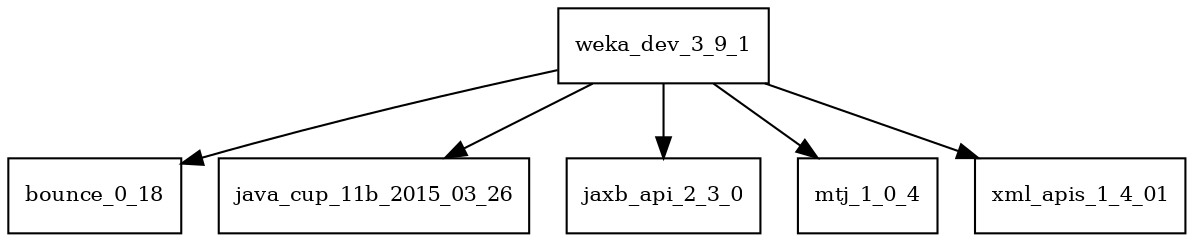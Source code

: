 digraph weka_dev_3_9_1_dependencies {
  node [shape = box, fontsize=10.0];
  weka_dev_3_9_1 -> bounce_0_18;
  weka_dev_3_9_1 -> java_cup_11b_2015_03_26;
  weka_dev_3_9_1 -> jaxb_api_2_3_0;
  weka_dev_3_9_1 -> mtj_1_0_4;
  weka_dev_3_9_1 -> xml_apis_1_4_01;
}
